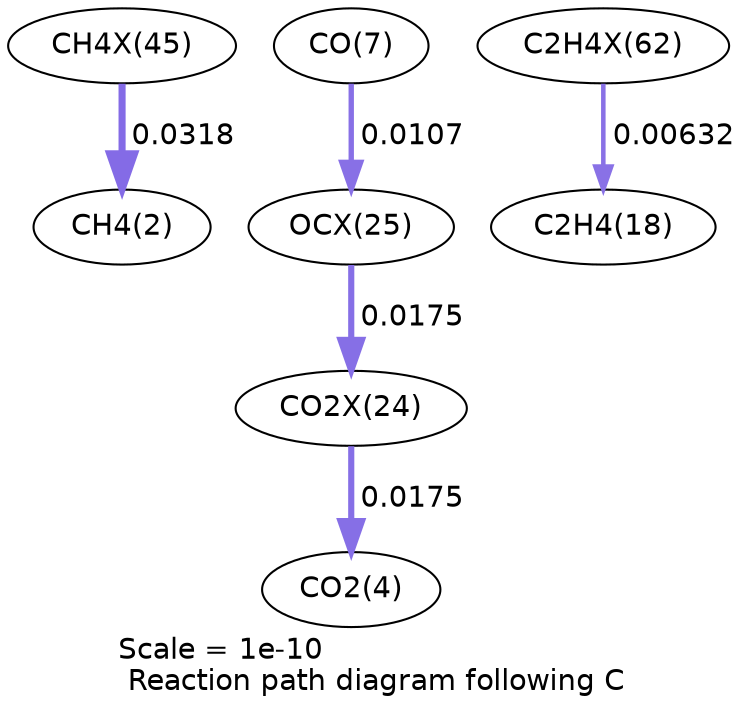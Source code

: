 digraph reaction_paths {
center=1;
s36 -> s4[fontname="Helvetica", penwidth=3.4, arrowsize=1.7, color="0.7, 0.532, 0.9"
, label=" 0.0318"];
s9 -> s32[fontname="Helvetica", penwidth=2.58, arrowsize=1.29, color="0.7, 0.511, 0.9"
, label=" 0.0107"];
s32 -> s31[fontname="Helvetica", penwidth=2.95, arrowsize=1.47, color="0.7, 0.518, 0.9"
, label=" 0.0175"];
s31 -> s6[fontname="Helvetica", penwidth=2.95, arrowsize=1.47, color="0.7, 0.518, 0.9"
, label=" 0.0175"];
s41 -> s20[fontname="Helvetica", penwidth=2.18, arrowsize=1.09, color="0.7, 0.506, 0.9"
, label=" 0.00632"];
s4 [ fontname="Helvetica", label="CH4(2)"];
s6 [ fontname="Helvetica", label="CO2(4)"];
s9 [ fontname="Helvetica", label="CO(7)"];
s20 [ fontname="Helvetica", label="C2H4(18)"];
s31 [ fontname="Helvetica", label="CO2X(24)"];
s32 [ fontname="Helvetica", label="OCX(25)"];
s36 [ fontname="Helvetica", label="CH4X(45)"];
s41 [ fontname="Helvetica", label="C2H4X(62)"];
 label = "Scale = 1e-10\l Reaction path diagram following C";
 fontname = "Helvetica";
}
